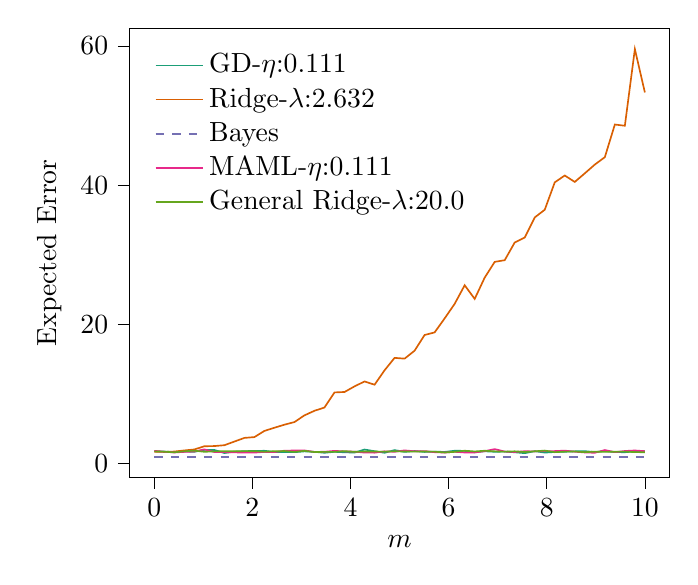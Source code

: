 % This file was created with tikzplotlib v0.10.1.
\begin{tikzpicture}

\definecolor{chocolate217952}{RGB}{217,95,2}
\definecolor{darkcyan27158119}{RGB}{27,158,119}
\definecolor{darkgray176}{RGB}{176,176,176}
\definecolor{deeppink23141138}{RGB}{231,41,138}
\definecolor{lightslategray117112179}{RGB}{117,112,179}
\definecolor{olivedrab10216630}{RGB}{102,166,30}

\begin{axis}[
legend cell align={left},
legend style={
  fill opacity=0.8,
  draw opacity=1,
  text opacity=1,
  at={(0.03,0.97)},
  anchor=north west,
  draw=none
},
tick align=outside,
tick pos=left,
x grid style={darkgray176},
xlabel={\(\displaystyle m\)},
xmin=-0.5, xmax=10.5,
xtick style={color=black},
y grid style={darkgray176},
ylabel={Expected Error},
ymin=-1.927, ymax=62.453,
ytick style={color=black}
]
\addplot [semithick, darkcyan27158119]
table {%
0 1.777
0.204 1.732
0.408 1.652
0.612 1.739
0.816 1.7
1.02 1.971
1.224 1.968
1.429 1.521
1.633 1.722
1.837 1.787
2.041 1.83
2.245 1.841
2.449 1.682
2.653 1.664
2.857 1.648
3.061 1.76
3.265 1.69
3.469 1.56
3.673 1.697
3.878 1.629
4.082 1.588
4.286 2.024
4.49 1.787
4.694 1.558
4.898 1.944
5.102 1.69
5.306 1.813
5.51 1.681
5.714 1.72
5.918 1.682
6.122 1.849
6.327 1.833
6.531 1.624
6.735 1.774
6.939 1.704
7.143 1.73
7.347 1.631
7.551 1.505
7.755 1.789
7.959 1.587
8.163 1.672
8.367 1.705
8.571 1.766
8.776 1.789
8.98 1.66
9.184 1.795
9.388 1.659
9.592 1.639
9.796 1.759
10 1.774
};
\addlegendentry{GD-$\eta$:0.111}
\addplot [semithick, chocolate217952]
table {%
0 1.719
0.204 1.68
0.408 1.737
0.612 1.896
0.816 2.034
1.02 2.498
1.224 2.524
1.429 2.647
1.633 3.172
1.837 3.696
2.041 3.811
2.245 4.701
2.449 5.155
2.653 5.594
2.857 5.97
3.061 6.935
3.265 7.589
3.469 8.06
3.673 10.226
3.878 10.289
4.082 11.096
4.286 11.803
4.49 11.333
4.694 13.404
4.898 15.189
5.102 15.077
5.306 16.219
5.51 18.475
5.714 18.843
5.918 20.852
6.122 22.938
6.327 25.616
6.531 23.654
6.735 26.714
6.939 28.973
7.143 29.216
7.347 31.761
7.551 32.463
7.755 35.356
7.959 36.457
8.163 40.393
8.367 41.377
8.571 40.453
8.776 41.691
8.98 42.947
9.184 44.009
9.388 48.698
9.592 48.519
9.796 59.526
10 53.305
};
\addlegendentry{Ridge-$\lambda$:2.632}
\addplot [semithick, lightslategray117112179, dashed]
table {%
0 1.0
0.204 1.0
0.408 1.0
0.612 1.0
0.816 1.0
1.02 1.0
1.224 1.0
1.429 1.0
1.633 1.0
1.837 1.0
2.041 1.0
2.245 1.0
2.449 1.0
2.653 1.0
2.857 1.0
3.061 1.0
3.265 1.0
3.469 1.0
3.673 1.0
3.878 1.0
4.082 1.0
4.286 1.0
4.49 1.0
4.694 1.0
4.898 1.0
5.102 1.0
5.306 1.0
5.51 1.0
5.714 1.0
5.918 1.0
6.122 1.0
6.327 1.0
6.531 1.0
6.735 1.0
6.939 1.0
7.143 1.0
7.347 1.0
7.551 1.0
7.755 1.0
7.959 1.0
8.163 1.0
8.367 1.0
8.571 1.0
8.776 1.0
8.98 1.0
9.184 1.0
9.388 1.0
9.592 1.0
9.796 1.0
10 1.0
};
\addlegendentry{Bayes}
\addplot [semithick, deeppink23141138]
table {%
0 1.839
0.204 1.707
0.408 1.602
0.612 1.685
0.816 1.74
1.02 2.047
1.224 1.671
1.429 1.648
1.633 1.619
1.837 1.589
2.041 1.585
2.245 1.684
2.449 1.66
2.653 1.858
2.857 1.884
3.061 1.893
3.265 1.683
3.469 1.704
3.673 1.831
3.878 1.757
4.082 1.723
4.286 1.586
4.49 1.574
4.694 1.769
4.898 1.697
5.102 1.902
5.306 1.774
5.51 1.801
5.714 1.645
5.918 1.587
6.122 1.699
6.327 1.6
6.531 1.608
6.735 1.79
6.939 2.087
7.143 1.733
7.347 1.669
7.551 1.781
7.755 1.752
7.959 1.8
8.163 1.803
8.367 1.868
8.571 1.715
8.776 1.603
8.98 1.56
9.184 1.951
9.388 1.651
9.592 1.814
9.796 1.891
10 1.789
};
\addlegendentry{MAML-$\eta$:0.111}
\addplot [semithick, olivedrab10216630]
table {%
0 1.766
0.204 1.712
0.408 1.623
0.612 1.776
0.816 1.862
1.02 1.698
1.224 1.759
1.429 1.78
1.633 1.769
1.837 1.794
2.041 1.785
2.245 1.715
2.449 1.786
2.653 1.807
2.857 1.685
3.061 1.841
3.265 1.657
3.469 1.69
3.673 1.695
3.878 1.795
4.082 1.698
4.286 1.739
4.49 1.736
4.694 1.721
4.898 1.771
5.102 1.742
5.306 1.725
5.51 1.737
5.714 1.72
5.918 1.601
6.122 1.689
6.327 1.854
6.531 1.751
6.735 1.851
6.939 1.767
7.143 1.718
7.347 1.771
7.551 1.673
7.755 1.77
7.959 1.875
8.163 1.646
8.367 1.721
8.571 1.743
8.776 1.646
8.98 1.723
9.184 1.685
9.388 1.717
9.592 1.725
9.796 1.66
10 1.632
};
\addlegendentry{General Ridge-$\lambda$:20.0}
\end{axis}

\end{tikzpicture}
